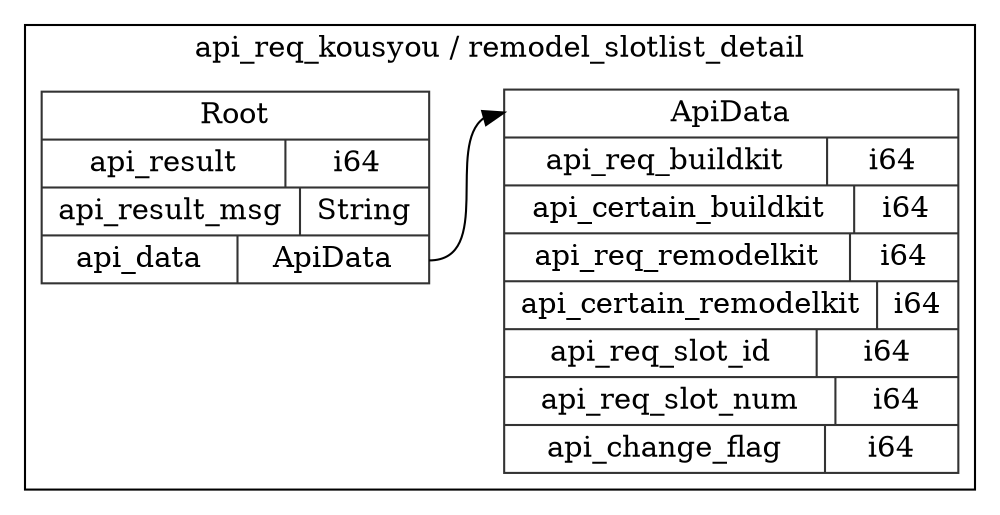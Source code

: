 digraph {
  rankdir=LR;
  subgraph cluster_0 {
    label="api_req_kousyou / remodel_slotlist_detail";
    node [style="filled", color=white, style="solid", color=gray20];
    api_req_kousyou__remodel_slotlist_detail__ApiData [label="<ApiData> ApiData  | { api_req_buildkit | <api_req_buildkit> i64 } | { api_certain_buildkit | <api_certain_buildkit> i64 } | { api_req_remodelkit | <api_req_remodelkit> i64 } | { api_certain_remodelkit | <api_certain_remodelkit> i64 } | { api_req_slot_id | <api_req_slot_id> i64 } | { api_req_slot_num | <api_req_slot_num> i64 } | { api_change_flag | <api_change_flag> i64 }", shape=record];
    api_req_kousyou__remodel_slotlist_detail__Root [label="<Root> Root  | { api_result | <api_result> i64 } | { api_result_msg | <api_result_msg> String } | { api_data | <api_data> ApiData }", shape=record];
    api_req_kousyou__remodel_slotlist_detail__Root:api_data:e -> api_req_kousyou__remodel_slotlist_detail__ApiData:ApiData:w;
  }
}
